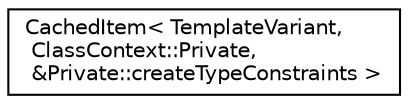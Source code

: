 digraph "Graphical Class Hierarchy"
{
 // LATEX_PDF_SIZE
  edge [fontname="Helvetica",fontsize="10",labelfontname="Helvetica",labelfontsize="10"];
  node [fontname="Helvetica",fontsize="10",shape=record];
  rankdir="LR";
  Node0 [label="CachedItem\< TemplateVariant,\l ClassContext::Private,\l &Private::createTypeConstraints \>",height=0.2,width=0.4,color="black", fillcolor="white", style="filled",URL="$classCachedItem.html",tooltip=" "];
}
